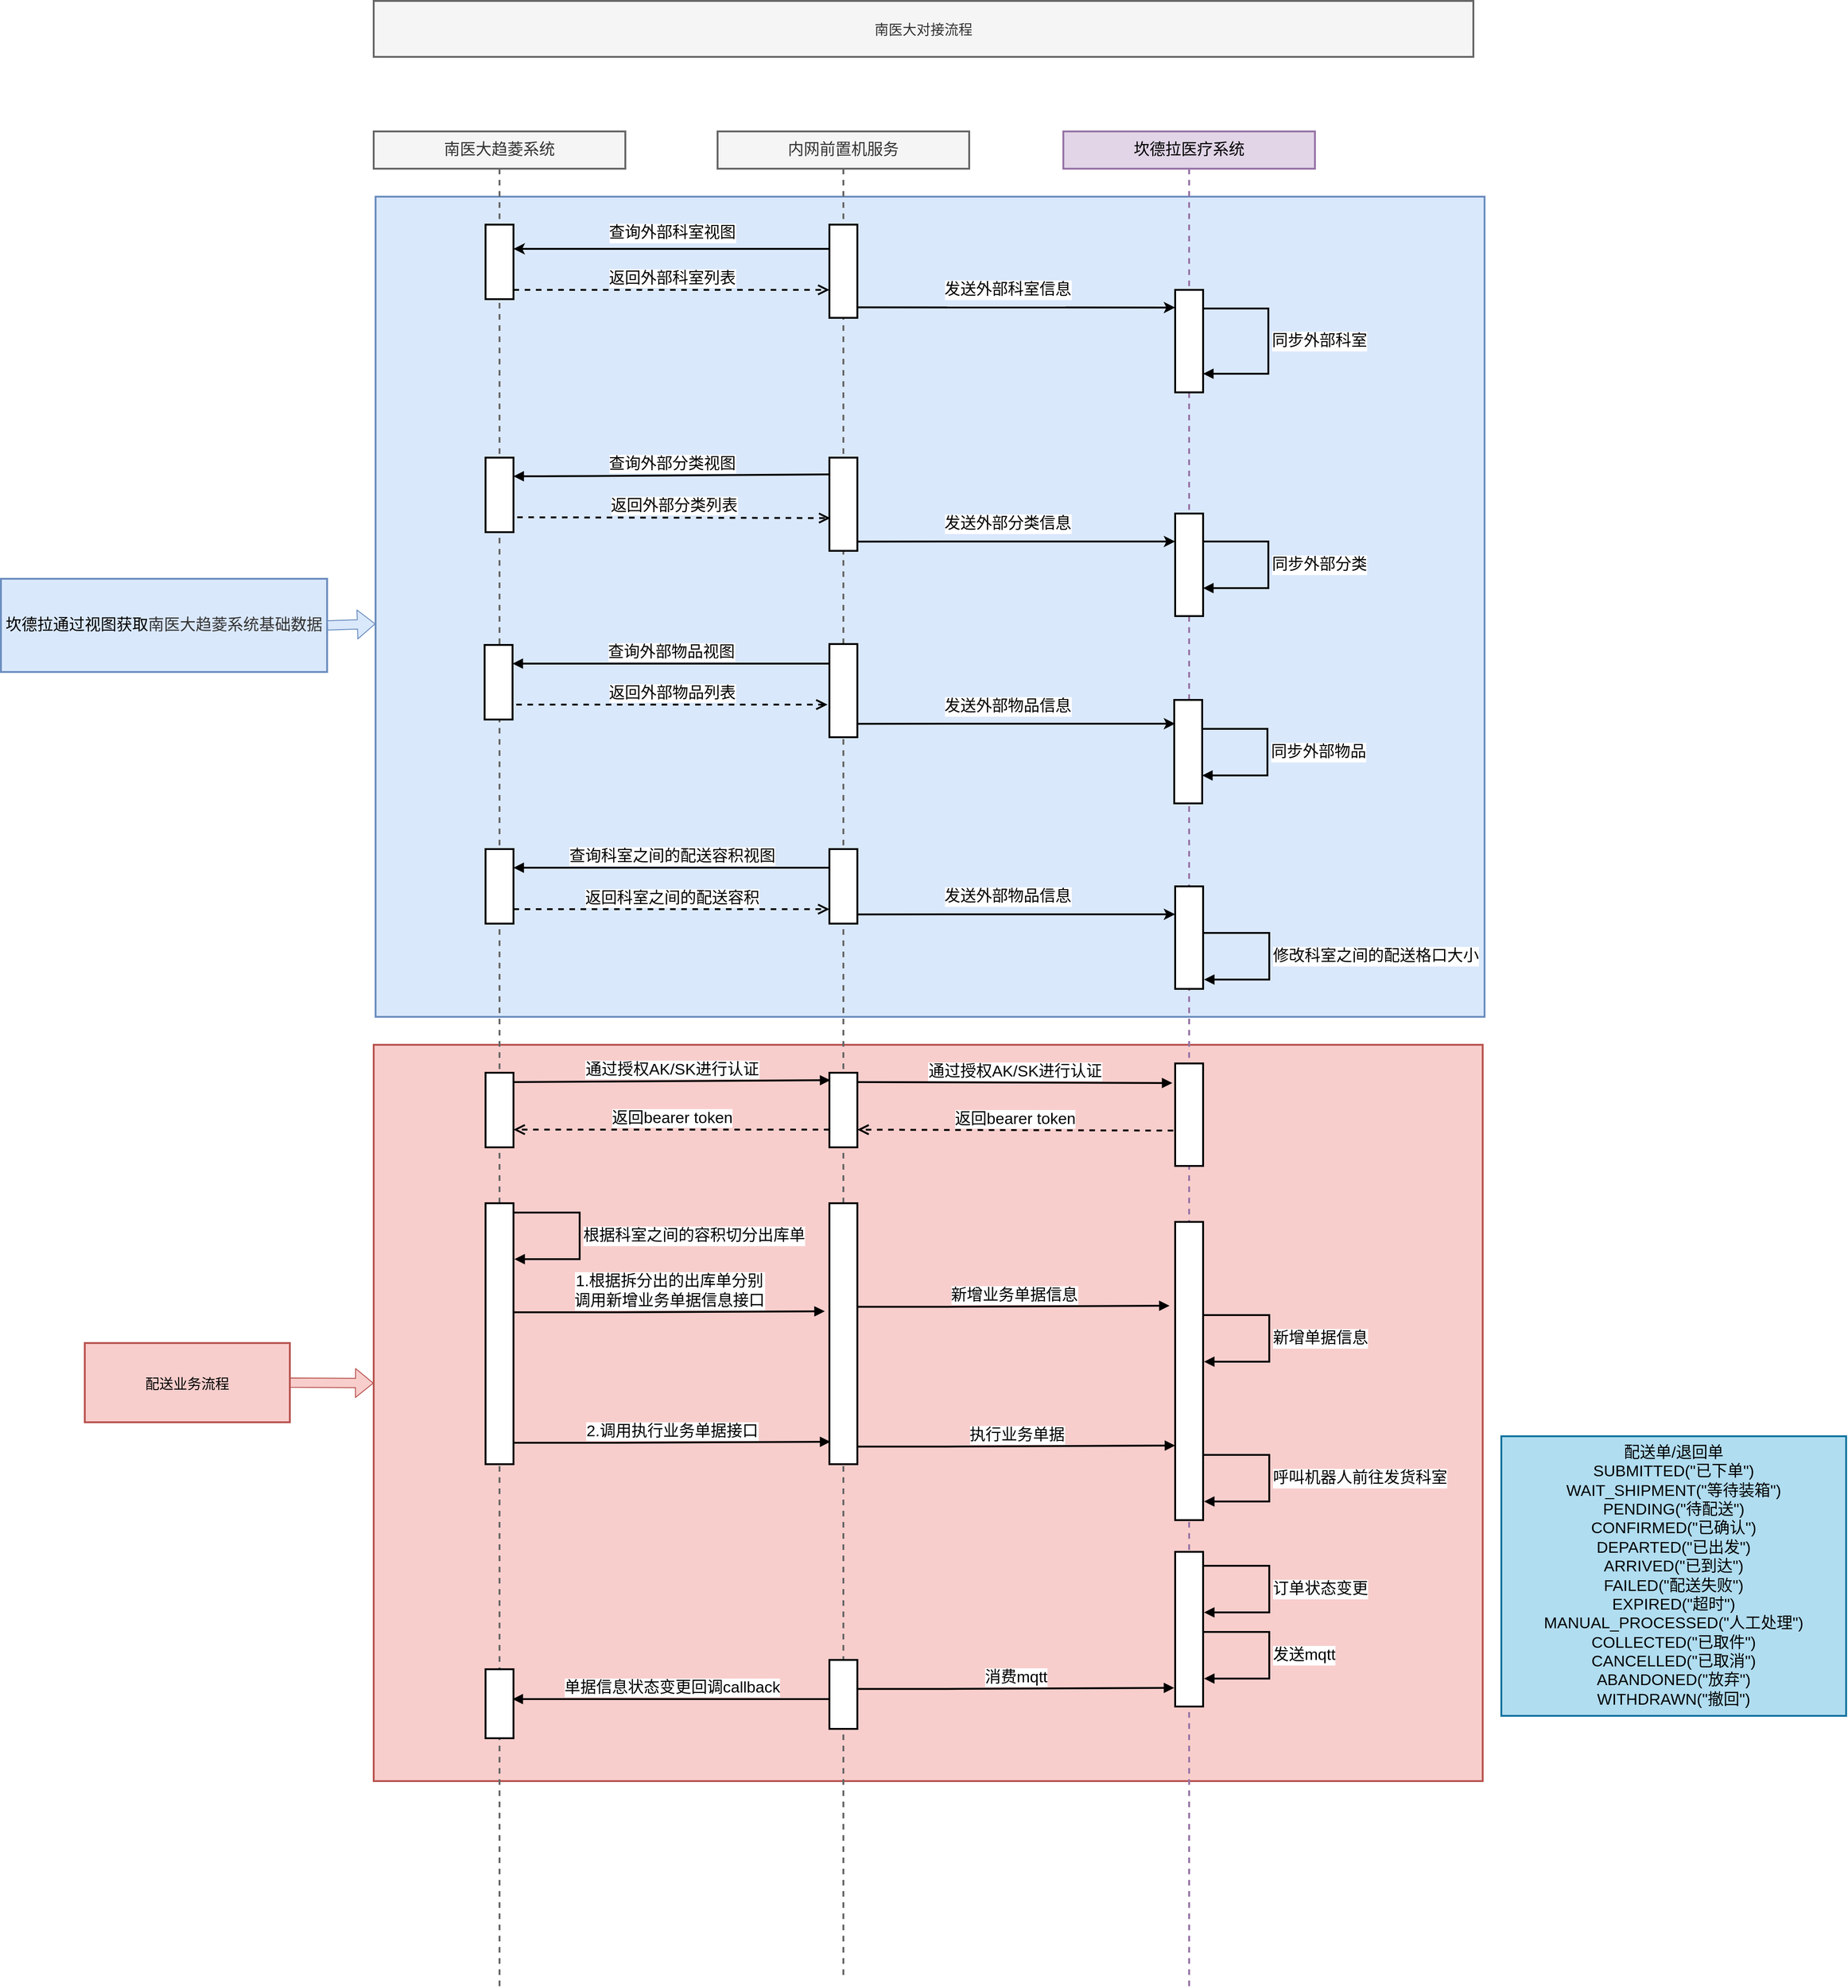 <mxfile>
    <diagram id="3cDbCIeL_OcfJUDCpYHW" name="Page-1">
        <mxGraphModel dx="1425" dy="680" grid="1" gridSize="10" guides="1" tooltips="1" connect="1" arrows="1" fold="1" page="1" pageScale="1" pageWidth="827" pageHeight="1169" math="0" shadow="0">
            <root>
                <mxCell id="0"/>
                <mxCell id="1" parent="0"/>
                <mxCell id="121" value="" style="rounded=0;whiteSpace=wrap;html=1;fontSize=15;strokeWidth=2;fillColor=#f8cecc;strokeColor=#b85450;" parent="1" vertex="1">
                    <mxGeometry x="-90" y="1130" width="1190" height="790" as="geometry"/>
                </mxCell>
                <mxCell id="99" value="" style="rounded=0;whiteSpace=wrap;html=1;fontSize=15;strokeWidth=2;fillColor=#dae8fc;strokeColor=#6c8ebf;" parent="1" vertex="1">
                    <mxGeometry x="-88" y="220" width="1190" height="880" as="geometry"/>
                </mxCell>
                <mxCell id="5" value="&lt;font style=&quot;font-size: 15px&quot;&gt;南医大对接流程&lt;/font&gt;" style="rounded=0;whiteSpace=wrap;html=1;strokeWidth=2;fillColor=#f5f5f5;strokeColor=#666666;fontColor=#333333;" parent="1" vertex="1">
                    <mxGeometry x="-90" y="10" width="1180" height="60" as="geometry"/>
                </mxCell>
                <mxCell id="6" value="&lt;span style=&quot;font-size: 17px&quot;&gt;南医大趋菱系统&lt;/span&gt;&lt;br&gt;" style="shape=umlLifeline;perimeter=lifelinePerimeter;whiteSpace=wrap;html=1;container=1;collapsible=0;recursiveResize=0;outlineConnect=0;strokeWidth=2;fillColor=#f5f5f5;strokeColor=#666666;fontColor=#333333;" parent="1" vertex="1">
                    <mxGeometry x="-90" y="150" width="270" height="1990" as="geometry"/>
                </mxCell>
                <mxCell id="9" value="" style="html=1;points=[];perimeter=orthogonalPerimeter;strokeWidth=2;" parent="6" vertex="1">
                    <mxGeometry x="120" y="100" width="30" height="80" as="geometry"/>
                </mxCell>
                <mxCell id="100" value="" style="html=1;points=[];perimeter=orthogonalPerimeter;strokeWidth=2;" parent="6" vertex="1">
                    <mxGeometry x="120" y="770" width="30" height="80" as="geometry"/>
                </mxCell>
                <mxCell id="107" value="" style="html=1;points=[];perimeter=orthogonalPerimeter;strokeWidth=2;" parent="6" vertex="1">
                    <mxGeometry x="120" y="1150" width="30" height="280" as="geometry"/>
                </mxCell>
                <mxCell id="109" value="根据科室之间的容积切分出库单" style="edgeStyle=orthogonalEdgeStyle;html=1;align=left;spacingLeft=2;endArrow=block;rounded=0;fontSize=17;strokeWidth=2;" parent="6" edge="1">
                    <mxGeometry relative="1" as="geometry">
                        <mxPoint x="150" y="1160" as="sourcePoint"/>
                        <Array as="points">
                            <mxPoint x="150" y="1160"/>
                            <mxPoint x="221" y="1160"/>
                            <mxPoint x="221" y="1210"/>
                        </Array>
                        <mxPoint x="151" y="1210" as="targetPoint"/>
                    </mxGeometry>
                </mxCell>
                <mxCell id="114" value="" style="html=1;points=[];perimeter=orthogonalPerimeter;strokeWidth=2;" parent="6" vertex="1">
                    <mxGeometry x="120" y="1650" width="30" height="74" as="geometry"/>
                </mxCell>
                <mxCell id="124" value="" style="html=1;points=[];perimeter=orthogonalPerimeter;strokeWidth=2;" parent="6" vertex="1">
                    <mxGeometry x="120" y="1010" width="30" height="80" as="geometry"/>
                </mxCell>
                <mxCell id="125" value="&lt;font style=&quot;font-size: 17px&quot;&gt;通过授权AK/SK进行认证&lt;/font&gt;" style="html=1;verticalAlign=bottom;endArrow=block;strokeWidth=2;entryX=0.033;entryY=0.1;entryDx=0;entryDy=0;entryPerimeter=0;" parent="6" target="164" edge="1">
                    <mxGeometry width="80" relative="1" as="geometry">
                        <mxPoint x="150" y="1020" as="sourcePoint"/>
                        <mxPoint x="464" y="1020" as="targetPoint"/>
                    </mxGeometry>
                </mxCell>
                <mxCell id="126" value="返回bearer token" style="html=1;verticalAlign=bottom;endArrow=open;dashed=1;endSize=8;fontSize=17;strokeWidth=2;entryX=1;entryY=0.763;entryDx=0;entryDy=0;entryPerimeter=0;exitX=0;exitY=0.763;exitDx=0;exitDy=0;exitPerimeter=0;" parent="6" source="164" edge="1">
                    <mxGeometry relative="1" as="geometry">
                        <mxPoint x="464" y="1071.04" as="sourcePoint"/>
                        <mxPoint x="150" y="1071.04" as="targetPoint"/>
                    </mxGeometry>
                </mxCell>
                <mxCell id="15" value="&lt;font style=&quot;font-size: 17px&quot;&gt;坎德拉医疗系统&lt;/font&gt;" style="shape=umlLifeline;perimeter=lifelinePerimeter;whiteSpace=wrap;html=1;container=1;collapsible=0;recursiveResize=0;outlineConnect=0;strokeWidth=2;fillColor=#e1d5e7;strokeColor=#9673a6;" parent="1" vertex="1">
                    <mxGeometry x="650" y="150" width="270" height="1990" as="geometry"/>
                </mxCell>
                <mxCell id="18" value="" style="html=1;points=[];perimeter=orthogonalPerimeter;fontSize=17;strokeWidth=2;" parent="15" vertex="1">
                    <mxGeometry x="120" y="170" width="30" height="110" as="geometry"/>
                </mxCell>
                <mxCell id="19" value="同步外部科室" style="edgeStyle=orthogonalEdgeStyle;html=1;align=left;spacingLeft=2;endArrow=block;rounded=0;fontSize=17;strokeWidth=2;" parent="15" target="18" edge="1">
                    <mxGeometry relative="1" as="geometry">
                        <mxPoint x="150" y="190" as="sourcePoint"/>
                        <Array as="points">
                            <mxPoint x="220" y="190"/>
                            <mxPoint x="220" y="260"/>
                        </Array>
                        <mxPoint x="550" y="160" as="targetPoint"/>
                    </mxGeometry>
                </mxCell>
                <mxCell id="101" value="" style="html=1;points=[];perimeter=orthogonalPerimeter;fontSize=17;strokeWidth=2;" parent="15" vertex="1">
                    <mxGeometry x="120" y="810" width="30" height="110" as="geometry"/>
                </mxCell>
                <mxCell id="104" value="修改科室之间的配送格口大小" style="edgeStyle=orthogonalEdgeStyle;html=1;align=left;spacingLeft=2;endArrow=block;rounded=0;fontSize=17;strokeWidth=2;" parent="15" edge="1">
                    <mxGeometry relative="1" as="geometry">
                        <mxPoint x="150" y="860" as="sourcePoint"/>
                        <Array as="points">
                            <mxPoint x="150" y="860"/>
                            <mxPoint x="221" y="860"/>
                            <mxPoint x="221" y="910"/>
                        </Array>
                        <mxPoint x="151" y="910" as="targetPoint"/>
                    </mxGeometry>
                </mxCell>
                <mxCell id="108" value="" style="html=1;points=[];perimeter=orthogonalPerimeter;fontSize=17;strokeWidth=2;" parent="15" vertex="1">
                    <mxGeometry x="120" y="1170" width="30" height="320" as="geometry"/>
                </mxCell>
                <mxCell id="111" value="新增单据信息" style="edgeStyle=orthogonalEdgeStyle;html=1;align=left;spacingLeft=2;endArrow=block;rounded=0;fontSize=17;strokeWidth=2;" parent="15" edge="1">
                    <mxGeometry relative="1" as="geometry">
                        <mxPoint x="150" y="1270" as="sourcePoint"/>
                        <Array as="points">
                            <mxPoint x="150" y="1270"/>
                            <mxPoint x="221" y="1270"/>
                            <mxPoint x="221" y="1320"/>
                        </Array>
                        <mxPoint x="151" y="1320" as="targetPoint"/>
                    </mxGeometry>
                </mxCell>
                <mxCell id="113" value="呼叫机器人前往发货科室" style="edgeStyle=orthogonalEdgeStyle;html=1;align=left;spacingLeft=2;endArrow=block;rounded=0;fontSize=17;strokeWidth=2;" parent="15" edge="1">
                    <mxGeometry relative="1" as="geometry">
                        <mxPoint x="150" y="1420" as="sourcePoint"/>
                        <Array as="points">
                            <mxPoint x="150" y="1420"/>
                            <mxPoint x="221" y="1420"/>
                            <mxPoint x="221" y="1470"/>
                        </Array>
                        <mxPoint x="151" y="1470" as="targetPoint"/>
                    </mxGeometry>
                </mxCell>
                <mxCell id="115" value="" style="html=1;points=[];perimeter=orthogonalPerimeter;strokeWidth=2;" parent="15" vertex="1">
                    <mxGeometry x="120" y="1524" width="30" height="166" as="geometry"/>
                </mxCell>
                <mxCell id="181" value="" style="endArrow=classic;html=1;fontSize=15;strokeWidth=2;exitX=1.033;exitY=0.888;exitDx=0;exitDy=0;exitPerimeter=0;entryX=0;entryY=0.467;entryDx=0;entryDy=0;entryPerimeter=0;" parent="15" edge="1">
                    <mxGeometry width="50" height="50" relative="1" as="geometry">
                        <mxPoint x="-220.01" y="840.07" as="sourcePoint"/>
                        <mxPoint x="120" y="840" as="targetPoint"/>
                    </mxGeometry>
                </mxCell>
                <mxCell id="182" value="&lt;span style=&quot;font-size: 17px&quot;&gt;发送外部物品信息&lt;/span&gt;" style="edgeLabel;html=1;align=center;verticalAlign=middle;resizable=0;points=[];fontSize=15;" parent="181" vertex="1" connectable="0">
                    <mxGeometry x="-0.065" y="-2" relative="1" as="geometry">
                        <mxPoint x="1" y="-21" as="offset"/>
                    </mxGeometry>
                </mxCell>
                <mxCell id="183" value="" style="html=1;points=[];perimeter=orthogonalPerimeter;fontSize=17;strokeWidth=2;" parent="15" vertex="1">
                    <mxGeometry x="120" y="1000" width="30" height="110" as="geometry"/>
                </mxCell>
                <mxCell id="184" value="&lt;span style=&quot;font-size: 17px&quot;&gt;新增业务单据信息&lt;br&gt;&lt;/span&gt;" style="html=1;verticalAlign=bottom;endArrow=block;strokeWidth=2;exitX=1;exitY=0.809;exitDx=0;exitDy=0;exitPerimeter=0;entryX=-0.167;entryY=0.414;entryDx=0;entryDy=0;entryPerimeter=0;" parent="15" edge="1">
                    <mxGeometry width="80" relative="1" as="geometry">
                        <mxPoint x="-220" y="1261.07" as="sourcePoint"/>
                        <mxPoint x="113.99" y="1260" as="targetPoint"/>
                        <Array as="points">
                            <mxPoint x="-120" y="1261.08"/>
                        </Array>
                    </mxGeometry>
                </mxCell>
                <mxCell id="185" value="&lt;span style=&quot;font-size: 17px&quot;&gt;执行业务单据&lt;br&gt;&lt;/span&gt;" style="html=1;verticalAlign=bottom;endArrow=block;strokeWidth=2;exitX=1;exitY=0.809;exitDx=0;exitDy=0;exitPerimeter=0;entryX=0;entryY=0.75;entryDx=0;entryDy=0;entryPerimeter=0;" parent="15" target="108" edge="1">
                    <mxGeometry width="80" relative="1" as="geometry">
                        <mxPoint x="-220" y="1411.07" as="sourcePoint"/>
                        <mxPoint x="114" y="1410" as="targetPoint"/>
                        <Array as="points">
                            <mxPoint x="-120" y="1411.08"/>
                        </Array>
                    </mxGeometry>
                </mxCell>
                <mxCell id="189" value="订单状态变更" style="edgeStyle=orthogonalEdgeStyle;html=1;align=left;spacingLeft=2;endArrow=block;rounded=0;fontSize=17;strokeWidth=2;" parent="15" edge="1">
                    <mxGeometry relative="1" as="geometry">
                        <mxPoint x="150" y="1539" as="sourcePoint"/>
                        <Array as="points">
                            <mxPoint x="150" y="1539"/>
                            <mxPoint x="221" y="1539"/>
                            <mxPoint x="221" y="1589"/>
                        </Array>
                        <mxPoint x="151" y="1589" as="targetPoint"/>
                    </mxGeometry>
                </mxCell>
                <mxCell id="192" value="发送mqtt" style="edgeStyle=orthogonalEdgeStyle;html=1;align=left;spacingLeft=2;endArrow=block;rounded=0;fontSize=17;strokeWidth=2;" parent="15" edge="1">
                    <mxGeometry relative="1" as="geometry">
                        <mxPoint x="150" y="1610" as="sourcePoint"/>
                        <Array as="points">
                            <mxPoint x="150" y="1610"/>
                            <mxPoint x="221" y="1610"/>
                            <mxPoint x="221" y="1660"/>
                        </Array>
                        <mxPoint x="151" y="1660" as="targetPoint"/>
                    </mxGeometry>
                </mxCell>
                <mxCell id="85" value="返回外部科室列表" style="html=1;verticalAlign=bottom;endArrow=open;dashed=1;endSize=8;fontSize=17;strokeWidth=2;" parent="1" source="9" target="159" edge="1">
                    <mxGeometry relative="1" as="geometry">
                        <mxPoint x="344" y="360" as="sourcePoint"/>
                        <mxPoint x="360" y="320" as="targetPoint"/>
                        <Array as="points">
                            <mxPoint x="240" y="320"/>
                        </Array>
                    </mxGeometry>
                </mxCell>
                <mxCell id="87" value="" style="html=1;points=[];perimeter=orthogonalPerimeter;strokeWidth=2;" parent="1" vertex="1">
                    <mxGeometry x="30" y="500" width="30" height="80" as="geometry"/>
                </mxCell>
                <mxCell id="88" value="" style="html=1;points=[];perimeter=orthogonalPerimeter;fontSize=17;strokeWidth=2;" parent="1" vertex="1">
                    <mxGeometry x="770" y="560" width="30" height="110" as="geometry"/>
                </mxCell>
                <mxCell id="89" value="同步外部分类" style="edgeStyle=orthogonalEdgeStyle;html=1;align=left;spacingLeft=2;endArrow=block;rounded=0;fontSize=17;strokeWidth=2;" parent="1" target="88" edge="1">
                    <mxGeometry relative="1" as="geometry">
                        <mxPoint x="799" y="590" as="sourcePoint"/>
                        <Array as="points">
                            <mxPoint x="799" y="590"/>
                            <mxPoint x="870" y="590"/>
                            <mxPoint x="870" y="640"/>
                        </Array>
                        <mxPoint x="550" y="410" as="targetPoint"/>
                    </mxGeometry>
                </mxCell>
                <mxCell id="91" value="&lt;span style=&quot;font-size: 17px&quot;&gt;查询外部分类视图&lt;/span&gt;" style="html=1;verticalAlign=bottom;endArrow=block;strokeWidth=2;exitX=0;exitY=0.18;exitDx=0;exitDy=0;exitPerimeter=0;" parent="1" source="174" edge="1">
                    <mxGeometry width="80" relative="1" as="geometry">
                        <mxPoint x="70" y="570" as="sourcePoint"/>
                        <mxPoint x="60" y="520" as="targetPoint"/>
                        <Array as="points">
                            <mxPoint x="100" y="520"/>
                        </Array>
                    </mxGeometry>
                </mxCell>
                <mxCell id="92" value="返回外部分类列表" style="html=1;verticalAlign=bottom;endArrow=open;dashed=1;endSize=8;fontSize=17;strokeWidth=2;entryX=0.033;entryY=0.649;entryDx=0;entryDy=0;entryPerimeter=0;exitX=1.133;exitY=0.8;exitDx=0;exitDy=0;exitPerimeter=0;" parent="1" source="87" target="174" edge="1">
                    <mxGeometry relative="1" as="geometry">
                        <mxPoint x="344" y="610" as="sourcePoint"/>
                        <mxPoint x="30" y="610" as="targetPoint"/>
                    </mxGeometry>
                </mxCell>
                <mxCell id="93" value="" style="html=1;points=[];perimeter=orthogonalPerimeter;strokeWidth=2;" parent="1" vertex="1">
                    <mxGeometry x="29" y="701" width="30" height="80" as="geometry"/>
                </mxCell>
                <mxCell id="94" value="" style="html=1;points=[];perimeter=orthogonalPerimeter;fontSize=17;strokeWidth=2;" parent="1" vertex="1">
                    <mxGeometry x="769" y="760" width="30" height="111" as="geometry"/>
                </mxCell>
                <mxCell id="95" value="同步外部&lt;span style=&quot;text-align: center&quot;&gt;物品&lt;/span&gt;" style="edgeStyle=orthogonalEdgeStyle;html=1;align=left;spacingLeft=2;endArrow=block;rounded=0;fontSize=17;strokeWidth=2;" parent="1" target="94" edge="1">
                    <mxGeometry relative="1" as="geometry">
                        <mxPoint x="798" y="791" as="sourcePoint"/>
                        <Array as="points">
                            <mxPoint x="798" y="791"/>
                            <mxPoint x="869" y="791"/>
                            <mxPoint x="869" y="841"/>
                        </Array>
                        <mxPoint x="549" y="611" as="targetPoint"/>
                    </mxGeometry>
                </mxCell>
                <mxCell id="96" value="&lt;span style=&quot;font-size: 17px&quot;&gt;查询外部物品视图&lt;/span&gt;" style="html=1;verticalAlign=bottom;endArrow=block;strokeWidth=2;exitX=0.033;exitY=0.21;exitDx=0;exitDy=0;exitPerimeter=0;" parent="1" source="177" edge="1">
                    <mxGeometry width="80" relative="1" as="geometry">
                        <mxPoint x="69" y="771" as="sourcePoint"/>
                        <mxPoint x="59" y="721" as="targetPoint"/>
                        <Array as="points">
                            <mxPoint x="99" y="721"/>
                        </Array>
                    </mxGeometry>
                </mxCell>
                <mxCell id="97" value="返回外部物品列表" style="html=1;verticalAlign=bottom;endArrow=open;dashed=1;endSize=8;fontSize=17;strokeWidth=2;entryX=-0.067;entryY=0.65;entryDx=0;entryDy=0;entryPerimeter=0;exitX=1.133;exitY=0.8;exitDx=0;exitDy=0;exitPerimeter=0;" parent="1" source="93" target="177" edge="1">
                    <mxGeometry relative="1" as="geometry">
                        <mxPoint x="343" y="811" as="sourcePoint"/>
                        <mxPoint x="29" y="811" as="targetPoint"/>
                    </mxGeometry>
                </mxCell>
                <mxCell id="110" value="&lt;span style=&quot;font-size: 17px&quot;&gt;1.根据拆分出的&lt;/span&gt;&lt;span style=&quot;font-size: 17px ; text-align: left&quot;&gt;出库单分别&lt;br&gt;&lt;/span&gt;&lt;span style=&quot;font-size: 17px&quot;&gt;调用新增业务单据信息接口&lt;br&gt;&lt;/span&gt;" style="html=1;verticalAlign=bottom;endArrow=block;strokeWidth=2;exitX=1;exitY=0.809;exitDx=0;exitDy=0;exitPerimeter=0;entryX=-0.167;entryY=0.414;entryDx=0;entryDy=0;entryPerimeter=0;" parent="1" target="161" edge="1">
                    <mxGeometry width="80" relative="1" as="geometry">
                        <mxPoint x="60" y="1416.99" as="sourcePoint"/>
                        <mxPoint x="360" y="1417" as="targetPoint"/>
                        <Array as="points">
                            <mxPoint x="160" y="1417"/>
                        </Array>
                    </mxGeometry>
                </mxCell>
                <mxCell id="112" value="&lt;span style=&quot;font-size: 17px&quot;&gt;2.调用执行业务单据接口&lt;br&gt;&lt;/span&gt;" style="html=1;verticalAlign=bottom;endArrow=block;strokeWidth=2;exitX=1;exitY=0.809;exitDx=0;exitDy=0;exitPerimeter=0;entryX=0.033;entryY=0.914;entryDx=0;entryDy=0;entryPerimeter=0;" parent="1" target="161" edge="1">
                    <mxGeometry width="80" relative="1" as="geometry">
                        <mxPoint x="60" y="1556.99" as="sourcePoint"/>
                        <mxPoint x="360" y="1557" as="targetPoint"/>
                        <Array as="points">
                            <mxPoint x="160" y="1557"/>
                        </Array>
                    </mxGeometry>
                </mxCell>
                <mxCell id="117" value="配送单/退回单&lt;br&gt;&lt;div&gt;SUBMITTED(&quot;已下单&quot;)&lt;/div&gt;&lt;div&gt;WAIT_SHIPMENT(&quot;等待装箱&quot;)&lt;/div&gt;&lt;div&gt;PENDING(&quot;待配送&quot;)&lt;/div&gt;&lt;div&gt;CONFIRMED(&quot;已确认&quot;)&lt;/div&gt;&lt;div&gt;DEPARTED(&quot;已出发&quot;)&lt;/div&gt;&lt;div&gt;ARRIVED(&quot;已到达&quot;)&lt;/div&gt;&lt;div&gt;FAILED(&quot;配送失败&quot;)&lt;/div&gt;&lt;div&gt;EXPIRED(&quot;超时&quot;)&lt;/div&gt;&lt;div&gt;MANUAL_PROCESSED(&quot;人工处理&quot;)&lt;/div&gt;&lt;div&gt;COLLECTED(&quot;已取件&quot;)&lt;/div&gt;&lt;div&gt;CANCELLED(&quot;已取消&quot;)&lt;/div&gt;&lt;div&gt;ABANDONED(&quot;放弃&quot;)&lt;/div&gt;&lt;div&gt;WITHDRAWN(&quot;撤回&quot;)&lt;/div&gt;" style="rounded=0;whiteSpace=wrap;html=1;fontSize=17;strokeWidth=2;fillColor=#b1ddf0;strokeColor=#10739e;" parent="1" vertex="1">
                    <mxGeometry x="1120" y="1550" width="370" height="300" as="geometry"/>
                </mxCell>
                <mxCell id="118" value="&lt;span style=&quot;font-size: 17px&quot;&gt;坎德拉通过视图获取&lt;/span&gt;&lt;span style=&quot;font-size: 17px ; color: rgb(51 , 51 , 51)&quot;&gt;南医大趋菱系统基础数据&lt;/span&gt;" style="rounded=0;whiteSpace=wrap;html=1;fontSize=15;strokeWidth=2;fillColor=#dae8fc;strokeColor=#6c8ebf;" parent="1" vertex="1">
                    <mxGeometry x="-490" y="630" width="350" height="100" as="geometry"/>
                </mxCell>
                <mxCell id="119" value="" style="shape=flexArrow;endArrow=classic;html=1;fontSize=15;exitX=1;exitY=0.5;exitDx=0;exitDy=0;fillColor=#dae8fc;strokeColor=#6c8ebf;" parent="1" source="118" target="99" edge="1">
                    <mxGeometry width="50" height="50" relative="1" as="geometry">
                        <mxPoint x="-110" y="730" as="sourcePoint"/>
                        <mxPoint x="-60" y="680" as="targetPoint"/>
                    </mxGeometry>
                </mxCell>
                <mxCell id="122" value="配送业务流程" style="rounded=0;whiteSpace=wrap;html=1;fontSize=15;strokeWidth=2;fillColor=#f8cecc;strokeColor=#b85450;" parent="1" vertex="1">
                    <mxGeometry x="-400" y="1450" width="220" height="85" as="geometry"/>
                </mxCell>
                <mxCell id="123" value="" style="shape=flexArrow;endArrow=classic;html=1;fontSize=15;exitX=1;exitY=0.5;exitDx=0;exitDy=0;fillColor=#f8cecc;strokeColor=#b85450;" parent="1" source="122" edge="1">
                    <mxGeometry width="50" height="50" relative="1" as="geometry">
                        <mxPoint x="-170" y="1628.23" as="sourcePoint"/>
                        <mxPoint x="-90" y="1493" as="targetPoint"/>
                    </mxGeometry>
                </mxCell>
                <mxCell id="158" value="&lt;span style=&quot;font-size: 17px&quot;&gt;内网前置机服务&lt;/span&gt;" style="shape=umlLifeline;perimeter=lifelinePerimeter;whiteSpace=wrap;html=1;container=1;collapsible=0;recursiveResize=0;outlineConnect=0;strokeWidth=2;fillColor=#f5f5f5;strokeColor=#666666;fontColor=#333333;" parent="1" vertex="1">
                    <mxGeometry x="279" y="150" width="270" height="1980" as="geometry"/>
                </mxCell>
                <mxCell id="159" value="" style="html=1;points=[];perimeter=orthogonalPerimeter;strokeWidth=2;" parent="158" vertex="1">
                    <mxGeometry x="120" y="100" width="30" height="100" as="geometry"/>
                </mxCell>
                <mxCell id="160" value="" style="html=1;points=[];perimeter=orthogonalPerimeter;strokeWidth=2;" parent="158" vertex="1">
                    <mxGeometry x="120" y="770" width="30" height="80" as="geometry"/>
                </mxCell>
                <mxCell id="161" value="" style="html=1;points=[];perimeter=orthogonalPerimeter;strokeWidth=2;" parent="158" vertex="1">
                    <mxGeometry x="120" y="1150" width="30" height="280" as="geometry"/>
                </mxCell>
                <mxCell id="163" value="" style="html=1;points=[];perimeter=orthogonalPerimeter;strokeWidth=2;" parent="158" vertex="1">
                    <mxGeometry x="120" y="1640" width="30" height="74" as="geometry"/>
                </mxCell>
                <mxCell id="164" value="" style="html=1;points=[];perimeter=orthogonalPerimeter;strokeWidth=2;" parent="158" vertex="1">
                    <mxGeometry x="120" y="1010" width="30" height="80" as="geometry"/>
                </mxCell>
                <mxCell id="165" value="&lt;font style=&quot;font-size: 17px&quot;&gt;通过授权AK/SK进行认证&lt;/font&gt;" style="html=1;verticalAlign=bottom;endArrow=block;strokeWidth=2;entryX=-0.1;entryY=0.191;entryDx=0;entryDy=0;entryPerimeter=0;" parent="158" target="183" edge="1">
                    <mxGeometry width="80" relative="1" as="geometry">
                        <mxPoint x="150" y="1020" as="sourcePoint"/>
                        <mxPoint x="464" y="1020" as="targetPoint"/>
                    </mxGeometry>
                </mxCell>
                <mxCell id="166" value="返回bearer token" style="html=1;verticalAlign=bottom;endArrow=open;dashed=1;endSize=8;fontSize=17;strokeWidth=2;entryX=1;entryY=0.763;entryDx=0;entryDy=0;entryPerimeter=0;exitX=-0.067;exitY=0.655;exitDx=0;exitDy=0;exitPerimeter=0;" parent="158" source="183" edge="1">
                    <mxGeometry relative="1" as="geometry">
                        <mxPoint x="464" y="1071.04" as="sourcePoint"/>
                        <mxPoint x="150" y="1071.04" as="targetPoint"/>
                    </mxGeometry>
                </mxCell>
                <mxCell id="174" value="" style="html=1;points=[];perimeter=orthogonalPerimeter;strokeWidth=2;" parent="158" vertex="1">
                    <mxGeometry x="120" y="350" width="30" height="100" as="geometry"/>
                </mxCell>
                <mxCell id="177" value="" style="html=1;points=[];perimeter=orthogonalPerimeter;strokeWidth=2;" parent="158" vertex="1">
                    <mxGeometry x="120" y="550" width="30" height="100" as="geometry"/>
                </mxCell>
                <mxCell id="180" value="&lt;span style=&quot;font-size: 17px&quot;&gt;查询科室之间的配送容积视图&lt;/span&gt;" style="html=1;verticalAlign=bottom;endArrow=block;strokeWidth=2;" parent="158" target="100" edge="1">
                    <mxGeometry width="80" relative="1" as="geometry">
                        <mxPoint x="120" y="790" as="sourcePoint"/>
                        <mxPoint x="-180" y="790" as="targetPoint"/>
                        <Array as="points">
                            <mxPoint x="-140" y="790"/>
                        </Array>
                    </mxGeometry>
                </mxCell>
                <mxCell id="168" value="" style="endArrow=classic;html=1;fontSize=15;strokeWidth=2;exitX=1.033;exitY=0.888;exitDx=0;exitDy=0;exitPerimeter=0;" parent="1" source="159" edge="1">
                    <mxGeometry width="50" height="50" relative="1" as="geometry">
                        <mxPoint x="640" y="120" as="sourcePoint"/>
                        <mxPoint x="770" y="339" as="targetPoint"/>
                    </mxGeometry>
                </mxCell>
                <mxCell id="171" value="&lt;span style=&quot;font-size: 17px&quot;&gt;发送外部科室信息&lt;/span&gt;" style="edgeLabel;html=1;align=center;verticalAlign=middle;resizable=0;points=[];fontSize=15;" parent="168" vertex="1" connectable="0">
                    <mxGeometry x="-0.065" y="-2" relative="1" as="geometry">
                        <mxPoint x="1" y="-21" as="offset"/>
                    </mxGeometry>
                </mxCell>
                <mxCell id="172" value="" style="endArrow=classic;html=1;fontSize=15;strokeWidth=2;exitX=-0.033;exitY=0.26;exitDx=0;exitDy=0;exitPerimeter=0;" parent="1" source="159" edge="1">
                    <mxGeometry width="50" height="50" relative="1" as="geometry">
                        <mxPoint x="60.0" y="390.07" as="sourcePoint"/>
                        <mxPoint x="60" y="276" as="targetPoint"/>
                    </mxGeometry>
                </mxCell>
                <mxCell id="173" value="&lt;span style=&quot;font-size: 17px&quot;&gt;查询外部科室视图&lt;/span&gt;" style="edgeLabel;html=1;align=center;verticalAlign=middle;resizable=0;points=[];fontSize=15;" parent="172" vertex="1" connectable="0">
                    <mxGeometry x="-0.065" y="-2" relative="1" as="geometry">
                        <mxPoint x="-10" y="-15" as="offset"/>
                    </mxGeometry>
                </mxCell>
                <mxCell id="175" value="" style="endArrow=classic;html=1;fontSize=15;strokeWidth=2;exitX=1.033;exitY=0.888;exitDx=0;exitDy=0;exitPerimeter=0;entryX=0;entryY=0.467;entryDx=0;entryDy=0;entryPerimeter=0;" parent="1" edge="1">
                    <mxGeometry width="50" height="50" relative="1" as="geometry">
                        <mxPoint x="429.99" y="590.07" as="sourcePoint"/>
                        <mxPoint x="770" y="590" as="targetPoint"/>
                    </mxGeometry>
                </mxCell>
                <mxCell id="176" value="&lt;span style=&quot;font-size: 17px&quot;&gt;发送外部分类信息&lt;/span&gt;" style="edgeLabel;html=1;align=center;verticalAlign=middle;resizable=0;points=[];fontSize=15;" parent="175" vertex="1" connectable="0">
                    <mxGeometry x="-0.065" y="-2" relative="1" as="geometry">
                        <mxPoint x="1" y="-21" as="offset"/>
                    </mxGeometry>
                </mxCell>
                <mxCell id="178" value="" style="endArrow=classic;html=1;fontSize=15;strokeWidth=2;exitX=1.033;exitY=0.888;exitDx=0;exitDy=0;exitPerimeter=0;entryX=0;entryY=0.467;entryDx=0;entryDy=0;entryPerimeter=0;" parent="1" edge="1">
                    <mxGeometry width="50" height="50" relative="1" as="geometry">
                        <mxPoint x="429.99" y="785.57" as="sourcePoint"/>
                        <mxPoint x="770" y="785.5" as="targetPoint"/>
                    </mxGeometry>
                </mxCell>
                <mxCell id="179" value="&lt;span style=&quot;font-size: 17px&quot;&gt;发送外部物品信息&lt;/span&gt;" style="edgeLabel;html=1;align=center;verticalAlign=middle;resizable=0;points=[];fontSize=15;" parent="178" vertex="1" connectable="0">
                    <mxGeometry x="-0.065" y="-2" relative="1" as="geometry">
                        <mxPoint x="1" y="-21" as="offset"/>
                    </mxGeometry>
                </mxCell>
                <mxCell id="103" value="返回科室之间的配送容积" style="html=1;verticalAlign=bottom;endArrow=open;dashed=1;endSize=8;fontSize=17;strokeWidth=2;exitX=1.133;exitY=0.8;exitDx=0;exitDy=0;exitPerimeter=0;" parent="1" target="160" edge="1">
                    <mxGeometry relative="1" as="geometry">
                        <mxPoint x="60" y="984.5" as="sourcePoint"/>
                        <mxPoint x="357.0" y="985.44" as="targetPoint"/>
                    </mxGeometry>
                </mxCell>
                <mxCell id="186" value="&lt;span style=&quot;font-size: 17px&quot;&gt;单据信息状态变更回调callback&lt;/span&gt;" style="html=1;verticalAlign=bottom;endArrow=block;strokeWidth=2;" parent="1" edge="1">
                    <mxGeometry width="80" relative="1" as="geometry">
                        <mxPoint x="400" y="1832" as="sourcePoint"/>
                        <mxPoint x="59" y="1832" as="targetPoint"/>
                        <Array as="points">
                            <mxPoint x="140" y="1832"/>
                        </Array>
                    </mxGeometry>
                </mxCell>
                <mxCell id="193" value="&lt;span style=&quot;font-size: 17px&quot;&gt;消费mqtt&lt;br&gt;&lt;/span&gt;" style="html=1;verticalAlign=bottom;endArrow=block;strokeWidth=2;exitX=1;exitY=0.809;exitDx=0;exitDy=0;exitPerimeter=0;entryX=0;entryY=0.75;entryDx=0;entryDy=0;entryPerimeter=0;" parent="1" edge="1">
                    <mxGeometry width="80" relative="1" as="geometry">
                        <mxPoint x="429" y="1821.07" as="sourcePoint"/>
                        <mxPoint x="769" y="1820" as="targetPoint"/>
                        <Array as="points">
                            <mxPoint x="529" y="1821.08"/>
                        </Array>
                    </mxGeometry>
                </mxCell>
            </root>
        </mxGraphModel>
    </diagram>
</mxfile>